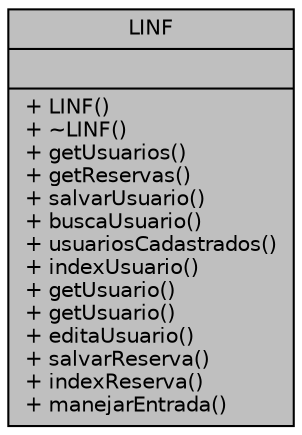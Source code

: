 digraph "LINF"
{
  edge [fontname="Helvetica",fontsize="10",labelfontname="Helvetica",labelfontsize="10"];
  node [fontname="Helvetica",fontsize="10",shape=record];
  Node1 [label="{LINF\n||+ LINF()\l+ ~LINF()\l+ getUsuarios()\l+ getReservas()\l+ salvarUsuario()\l+ buscaUsuario()\l+ usuariosCadastrados()\l+ indexUsuario()\l+ getUsuario()\l+ getUsuario()\l+ editaUsuario()\l+ salvarReserva()\l+ indexReserva()\l+ manejarEntrada()\l}",height=0.2,width=0.4,color="black", fillcolor="grey75", style="filled", fontcolor="black"];
}
